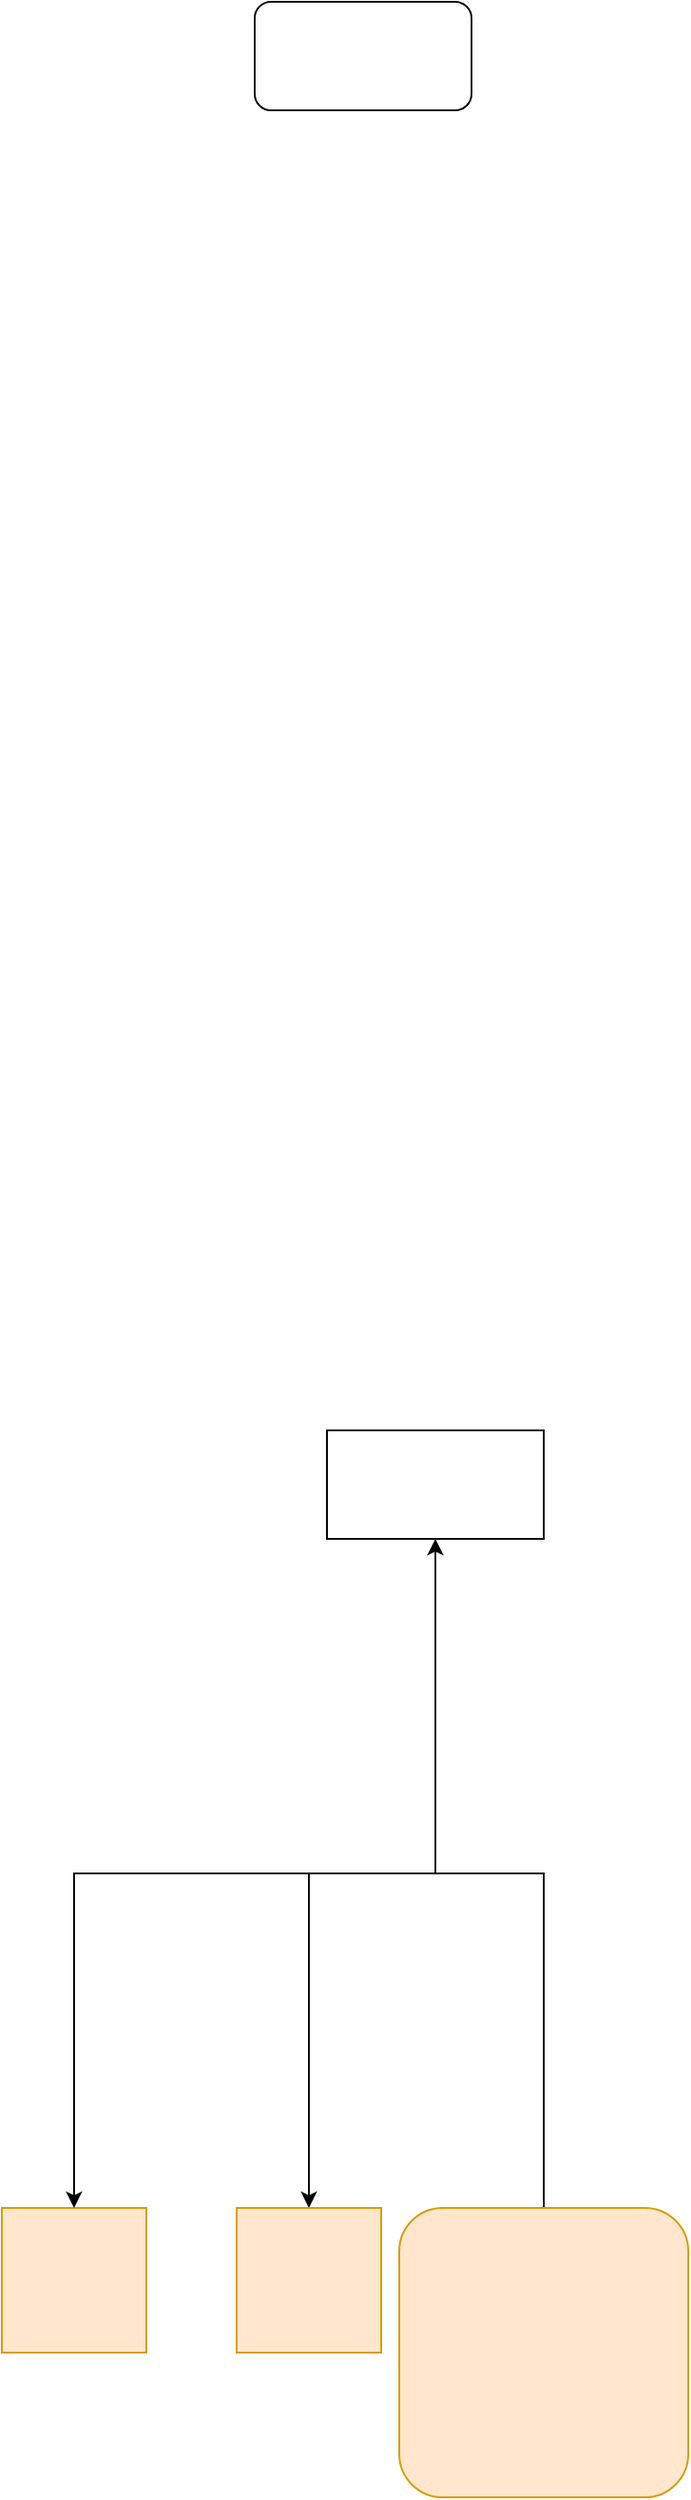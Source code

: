<mxfile version="20.8.13" type="github"><diagram name="第 1 页" id="Fjs2afu9J1dP2JwXOcPw"><mxGraphModel dx="1434" dy="2045" grid="1" gridSize="10" guides="1" tooltips="1" connect="1" arrows="1" fold="1" page="1" pageScale="1" pageWidth="827" pageHeight="1169" math="0" shadow="0"><root><mxCell id="0"/><mxCell id="1" parent="0"/><mxCell id="ETx13Bb7mpe3feGjkLu9-1" value="" style="whiteSpace=wrap;html=1;aspect=fixed;fillColor=#ffe6cc;strokeColor=#d79b00;" vertex="1" parent="1"><mxGeometry x="150" y="600" width="80" height="80" as="geometry"/></mxCell><mxCell id="ETx13Bb7mpe3feGjkLu9-3" style="edgeStyle=orthogonalEdgeStyle;rounded=0;orthogonalLoop=1;jettySize=auto;html=1;exitX=0.5;exitY=1;exitDx=0;exitDy=0;" edge="1" parent="1" source="ETx13Bb7mpe3feGjkLu9-2" target="ETx13Bb7mpe3feGjkLu9-1"><mxGeometry relative="1" as="geometry"><mxPoint x="400" y="210" as="sourcePoint"/></mxGeometry></mxCell><mxCell id="ETx13Bb7mpe3feGjkLu9-5" style="edgeStyle=orthogonalEdgeStyle;rounded=0;orthogonalLoop=1;jettySize=auto;html=1;" edge="1" parent="1" source="ETx13Bb7mpe3feGjkLu9-2" target="ETx13Bb7mpe3feGjkLu9-4"><mxGeometry relative="1" as="geometry"/></mxCell><mxCell id="ETx13Bb7mpe3feGjkLu9-2" value="" style="rounded=0;whiteSpace=wrap;html=1;" vertex="1" parent="1"><mxGeometry x="330" y="170" width="120" height="60" as="geometry"/></mxCell><mxCell id="ETx13Bb7mpe3feGjkLu9-4" value="" style="whiteSpace=wrap;html=1;aspect=fixed;fillColor=#ffe6cc;strokeColor=#d79b00;" vertex="1" parent="1"><mxGeometry x="280" y="600" width="80" height="80" as="geometry"/></mxCell><mxCell id="ETx13Bb7mpe3feGjkLu9-7" style="edgeStyle=orthogonalEdgeStyle;rounded=0;orthogonalLoop=1;jettySize=auto;html=1;exitX=0.5;exitY=0;exitDx=0;exitDy=0;entryX=0.5;entryY=1;entryDx=0;entryDy=0;" edge="1" parent="1" source="ETx13Bb7mpe3feGjkLu9-6" target="ETx13Bb7mpe3feGjkLu9-2"><mxGeometry relative="1" as="geometry"/></mxCell><mxCell id="ETx13Bb7mpe3feGjkLu9-6" value="" style="whiteSpace=wrap;html=1;aspect=fixed;fillColor=#ffe6cc;strokeColor=#d79b00;rounded=1;" vertex="1" parent="1"><mxGeometry x="370" y="600" width="160" height="160" as="geometry"/></mxCell><mxCell id="ETx13Bb7mpe3feGjkLu9-9" value="" style="rounded=1;whiteSpace=wrap;html=1;" vertex="1" parent="1"><mxGeometry x="290" y="-620" width="120" height="60" as="geometry"/></mxCell></root></mxGraphModel></diagram></mxfile>